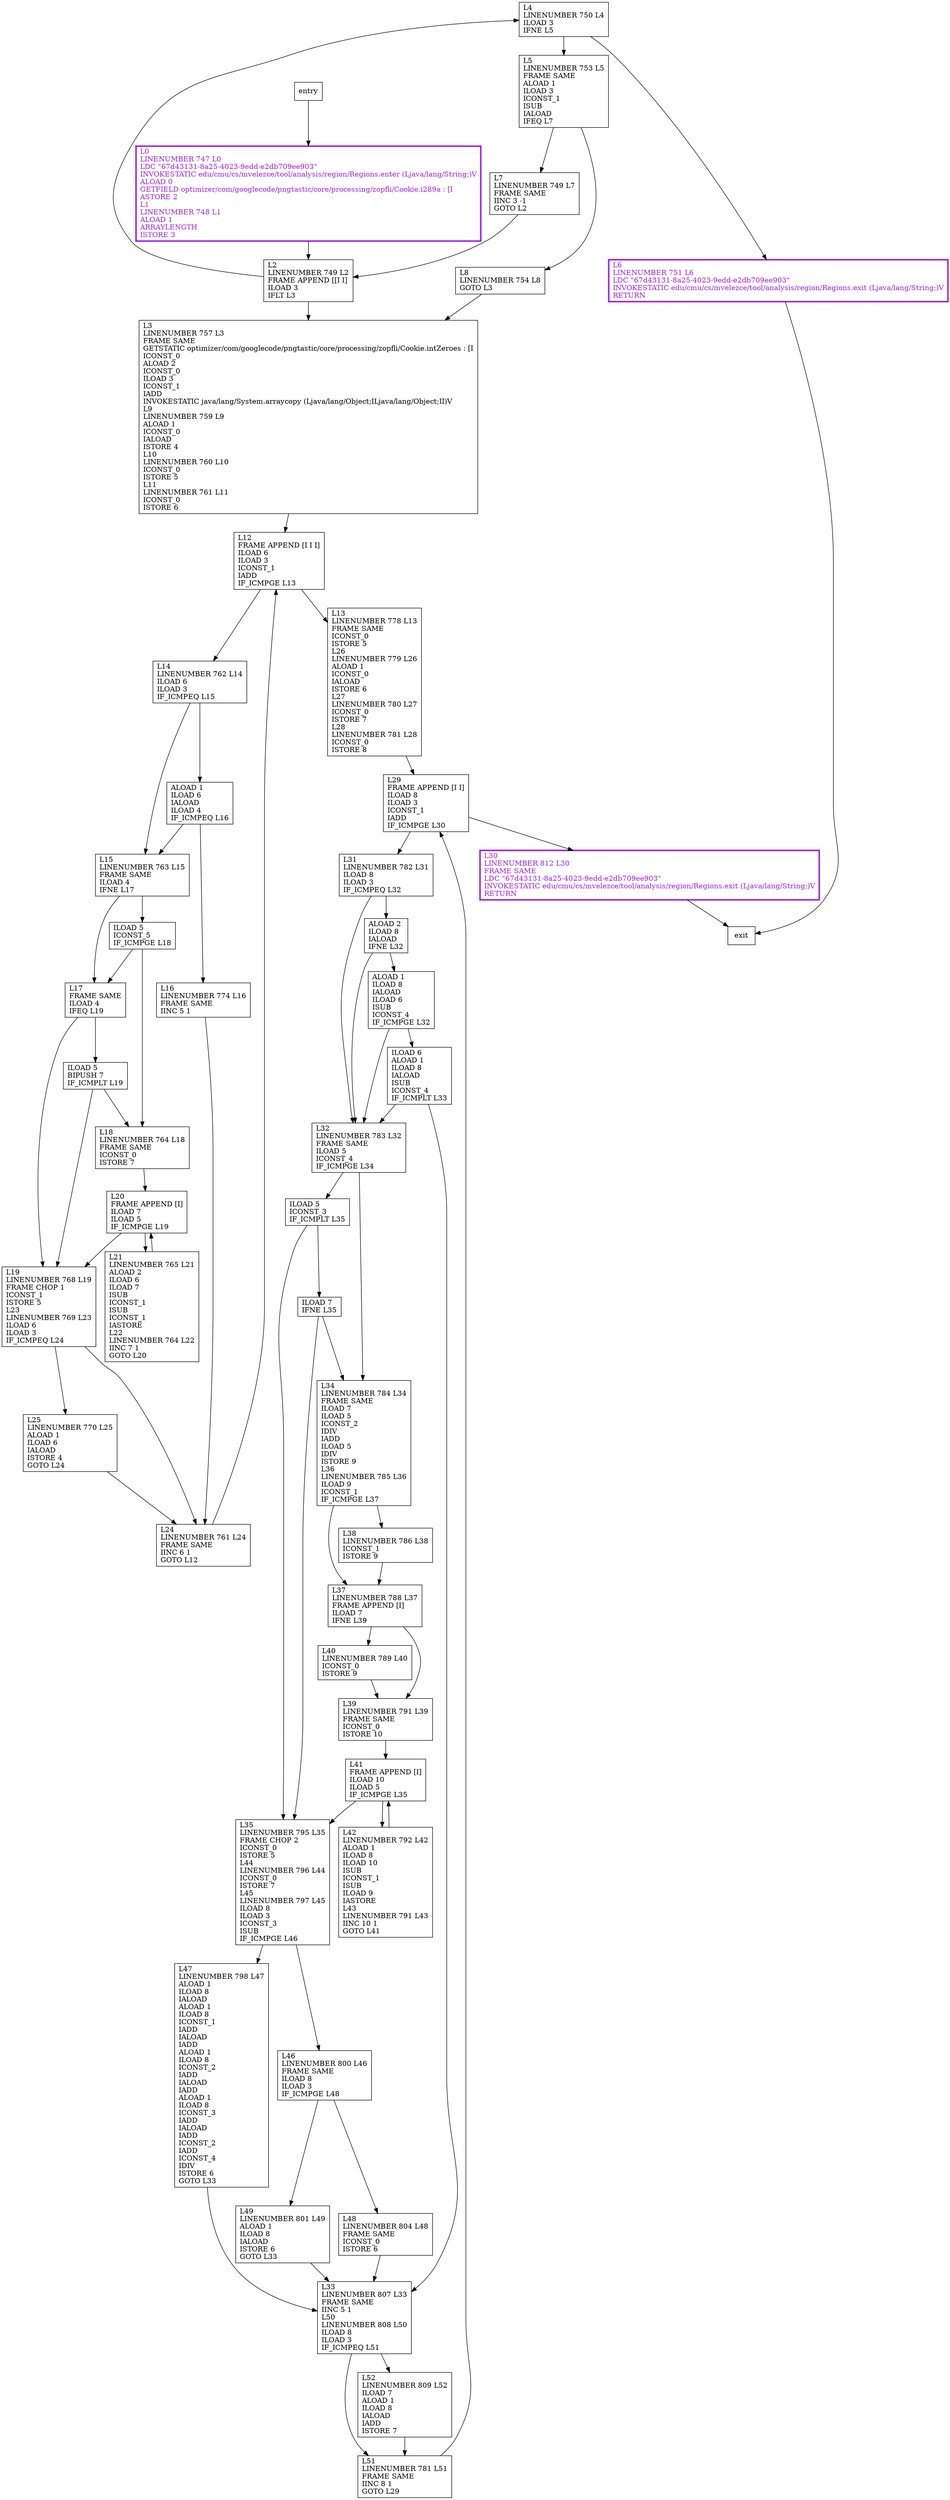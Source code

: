 digraph optimizeHuffmanForRle {
node [shape=record];
1817281652 [label="L4\lLINENUMBER 750 L4\lILOAD 3\lIFNE L5\l"];
1816326817 [label="L24\lLINENUMBER 761 L24\lFRAME SAME\lIINC 6 1\lGOTO L12\l"];
1508130444 [label="L34\lLINENUMBER 784 L34\lFRAME SAME\lILOAD 7\lILOAD 5\lICONST_2\lIDIV\lIADD\lILOAD 5\lIDIV\lISTORE 9\lL36\lLINENUMBER 785 L36\lILOAD 9\lICONST_1\lIF_ICMPGE L37\l"];
956061012 [label="L38\lLINENUMBER 786 L38\lICONST_1\lISTORE 9\l"];
2043702205 [label="ALOAD 1\lILOAD 6\lIALOAD\lILOAD 4\lIF_ICMPEQ L16\l"];
1214753695 [label="ALOAD 1\lILOAD 8\lIALOAD\lILOAD 6\lISUB\lICONST_4\lIF_ICMPGE L32\l"];
244229783 [label="L18\lLINENUMBER 764 L18\lFRAME SAME\lICONST_0\lISTORE 7\l"];
165850513 [label="L14\lLINENUMBER 762 L14\lILOAD 6\lILOAD 3\lIF_ICMPEQ L15\l"];
749362556 [label="ILOAD 5\lICONST_3\lIF_ICMPLT L35\l"];
1586289269 [label="L39\lLINENUMBER 791 L39\lFRAME SAME\lICONST_0\lISTORE 10\l"];
1293885429 [label="L48\lLINENUMBER 804 L48\lFRAME SAME\lICONST_0\lISTORE 6\l"];
501261420 [label="L47\lLINENUMBER 798 L47\lALOAD 1\lILOAD 8\lIALOAD\lALOAD 1\lILOAD 8\lICONST_1\lIADD\lIALOAD\lIADD\lALOAD 1\lILOAD 8\lICONST_2\lIADD\lIALOAD\lIADD\lALOAD 1\lILOAD 8\lICONST_3\lIADD\lIALOAD\lIADD\lICONST_2\lIADD\lICONST_4\lIDIV\lISTORE 6\lGOTO L33\l"];
1425319920 [label="L52\lLINENUMBER 809 L52\lILOAD 7\lALOAD 1\lILOAD 8\lIALOAD\lIADD\lISTORE 7\l"];
1223399478 [label="L3\lLINENUMBER 757 L3\lFRAME SAME\lGETSTATIC optimizer/com/googlecode/pngtastic/core/processing/zopfli/Cookie.intZeroes : [I\lICONST_0\lALOAD 2\lICONST_0\lILOAD 3\lICONST_1\lIADD\lINVOKESTATIC java/lang/System.arraycopy (Ljava/lang/Object;ILjava/lang/Object;II)V\lL9\lLINENUMBER 759 L9\lALOAD 1\lICONST_0\lIALOAD\lISTORE 4\lL10\lLINENUMBER 760 L10\lICONST_0\lISTORE 5\lL11\lLINENUMBER 761 L11\lICONST_0\lISTORE 6\l"];
1051453514 [label="ILOAD 7\lIFNE L35\l"];
1538593345 [label="L17\lFRAME SAME\lILOAD 4\lIFEQ L19\l"];
1170173753 [label="L20\lFRAME APPEND [I]\lILOAD 7\lILOAD 5\lIF_ICMPGE L19\l"];
105194717 [label="L15\lLINENUMBER 763 L15\lFRAME SAME\lILOAD 4\lIFNE L17\l"];
1710422448 [label="ILOAD 6\lALOAD 1\lILOAD 8\lIALOAD\lISUB\lICONST_4\lIF_ICMPLT L33\l"];
117248709 [label="L46\lLINENUMBER 800 L46\lFRAME SAME\lILOAD 8\lILOAD 3\lIF_ICMPGE L48\l"];
447144896 [label="L31\lLINENUMBER 782 L31\lILOAD 8\lILOAD 3\lIF_ICMPEQ L32\l"];
1638001196 [label="L29\lFRAME APPEND [I I]\lILOAD 8\lILOAD 3\lICONST_1\lIADD\lIF_ICMPGE L30\l"];
1636487850 [label="L30\lLINENUMBER 812 L30\lFRAME SAME\lLDC \"67d43131-8a25-4023-9edd-e2db709ee903\"\lINVOKESTATIC edu/cmu/cs/mvelezce/tool/analysis/region/Regions.exit (Ljava/lang/String;)V\lRETURN\l"];
2144282958 [label="ALOAD 2\lILOAD 8\lIALOAD\lIFNE L32\l"];
573242471 [label="L49\lLINENUMBER 801 L49\lALOAD 1\lILOAD 8\lIALOAD\lISTORE 6\lGOTO L33\l"];
1858779250 [label="L0\lLINENUMBER 747 L0\lLDC \"67d43131-8a25-4023-9edd-e2db709ee903\"\lINVOKESTATIC edu/cmu/cs/mvelezce/tool/analysis/region/Regions.enter (Ljava/lang/String;)V\lALOAD 0\lGETFIELD optimizer/com/googlecode/pngtastic/core/processing/zopfli/Cookie.i289a : [I\lASTORE 2\lL1\lLINENUMBER 748 L1\lALOAD 1\lARRAYLENGTH\lISTORE 3\l"];
1041905665 [label="L41\lFRAME APPEND [I]\lILOAD 10\lILOAD 5\lIF_ICMPGE L35\l"];
1828871453 [label="L2\lLINENUMBER 749 L2\lFRAME APPEND [[I I]\lILOAD 3\lIFLT L3\l"];
1583816224 [label="L35\lLINENUMBER 795 L35\lFRAME CHOP 2\lICONST_0\lISTORE 5\lL44\lLINENUMBER 796 L44\lICONST_0\lISTORE 7\lL45\lLINENUMBER 797 L45\lILOAD 8\lILOAD 3\lICONST_3\lISUB\lIF_ICMPGE L46\l"];
1579823168 [label="L8\lLINENUMBER 754 L8\lGOTO L3\l"];
1278196189 [label="L51\lLINENUMBER 781 L51\lFRAME SAME\lIINC 8 1\lGOTO L29\l"];
705062537 [label="L6\lLINENUMBER 751 L6\lLDC \"67d43131-8a25-4023-9edd-e2db709ee903\"\lINVOKESTATIC edu/cmu/cs/mvelezce/tool/analysis/region/Regions.exit (Ljava/lang/String;)V\lRETURN\l"];
1948863514 [label="L13\lLINENUMBER 778 L13\lFRAME SAME\lICONST_0\lISTORE 5\lL26\lLINENUMBER 779 L26\lALOAD 1\lICONST_0\lIALOAD\lISTORE 6\lL27\lLINENUMBER 780 L27\lICONST_0\lISTORE 7\lL28\lLINENUMBER 781 L28\lICONST_0\lISTORE 8\l"];
118456878 [label="ILOAD 5\lBIPUSH 7\lIF_ICMPLT L19\l"];
1609038183 [label="L33\lLINENUMBER 807 L33\lFRAME SAME\lIINC 5 1\lL50\lLINENUMBER 808 L50\lILOAD 8\lILOAD 3\lIF_ICMPEQ L51\l"];
892466122 [label="L32\lLINENUMBER 783 L32\lFRAME SAME\lILOAD 5\lICONST_4\lIF_ICMPGE L34\l"];
1187225933 [label="L37\lLINENUMBER 788 L37\lFRAME APPEND [I]\lILOAD 7\lIFNE L39\l"];
1056889967 [label="L21\lLINENUMBER 765 L21\lALOAD 2\lILOAD 6\lILOAD 7\lISUB\lICONST_1\lISUB\lICONST_1\lIASTORE\lL22\lLINENUMBER 764 L22\lIINC 7 1\lGOTO L20\l"];
1057263702 [label="L40\lLINENUMBER 789 L40\lICONST_0\lISTORE 9\l"];
1202168065 [label="L16\lLINENUMBER 774 L16\lFRAME SAME\lIINC 5 1\l"];
1687586610 [label="L42\lLINENUMBER 792 L42\lALOAD 1\lILOAD 8\lILOAD 10\lISUB\lICONST_1\lISUB\lILOAD 9\lIASTORE\lL43\lLINENUMBER 791 L43\lIINC 10 1\lGOTO L41\l"];
1960554990 [label="L19\lLINENUMBER 768 L19\lFRAME CHOP 1\lICONST_1\lISTORE 5\lL23\lLINENUMBER 769 L23\lILOAD 6\lILOAD 3\lIF_ICMPEQ L24\l"];
297031141 [label="L5\lLINENUMBER 753 L5\lFRAME SAME\lALOAD 1\lILOAD 3\lICONST_1\lISUB\lIALOAD\lIFEQ L7\l"];
1954133542 [label="ILOAD 5\lICONST_5\lIF_ICMPGE L18\l"];
1043882455 [label="L7\lLINENUMBER 749 L7\lFRAME SAME\lIINC 3 -1\lGOTO L2\l"];
396821493 [label="L25\lLINENUMBER 770 L25\lALOAD 1\lILOAD 6\lIALOAD\lISTORE 4\lGOTO L24\l"];
1609742538 [label="L12\lFRAME APPEND [I I I]\lILOAD 6\lILOAD 3\lICONST_1\lIADD\lIF_ICMPGE L13\l"];
entry;
exit;
1817281652 -> 297031141;
1817281652 -> 705062537;
1508130444 -> 956061012;
1508130444 -> 1187225933;
1214753695 -> 1710422448;
1214753695 -> 892466122;
244229783 -> 1170173753;
1586289269 -> 1041905665;
501261420 -> 1609038183;
1425319920 -> 1278196189;
1051453514 -> 1583816224;
1051453514 -> 1508130444;
1170173753 -> 1056889967;
1170173753 -> 1960554990;
117248709 -> 1293885429;
117248709 -> 573242471;
447144896 -> 2144282958;
447144896 -> 892466122;
1858779250 -> 1828871453;
1041905665 -> 1583816224;
1041905665 -> 1687586610;
1948863514 -> 1638001196;
892466122 -> 1508130444;
892466122 -> 749362556;
1187225933 -> 1057263702;
1187225933 -> 1586289269;
1056889967 -> 1170173753;
1057263702 -> 1586289269;
entry -> 1858779250;
1202168065 -> 1816326817;
1687586610 -> 1041905665;
1960554990 -> 1816326817;
1960554990 -> 396821493;
297031141 -> 1579823168;
297031141 -> 1043882455;
1954133542 -> 1538593345;
1954133542 -> 244229783;
396821493 -> 1816326817;
1816326817 -> 1609742538;
956061012 -> 1187225933;
2043702205 -> 105194717;
2043702205 -> 1202168065;
165850513 -> 105194717;
165850513 -> 2043702205;
749362556 -> 1051453514;
749362556 -> 1583816224;
1293885429 -> 1609038183;
1223399478 -> 1609742538;
1538593345 -> 1960554990;
1538593345 -> 118456878;
105194717 -> 1538593345;
105194717 -> 1954133542;
1710422448 -> 1609038183;
1710422448 -> 892466122;
1638001196 -> 447144896;
1638001196 -> 1636487850;
1636487850 -> exit;
2144282958 -> 1214753695;
2144282958 -> 892466122;
573242471 -> 1609038183;
1828871453 -> 1817281652;
1828871453 -> 1223399478;
1583816224 -> 117248709;
1583816224 -> 501261420;
1579823168 -> 1223399478;
1278196189 -> 1638001196;
705062537 -> exit;
118456878 -> 1960554990;
118456878 -> 244229783;
1609038183 -> 1278196189;
1609038183 -> 1425319920;
1043882455 -> 1828871453;
1609742538 -> 165850513;
1609742538 -> 1948863514;
1858779250[fontcolor="purple", penwidth=3, color="purple"];
705062537[fontcolor="purple", penwidth=3, color="purple"];
1636487850[fontcolor="purple", penwidth=3, color="purple"];
}
